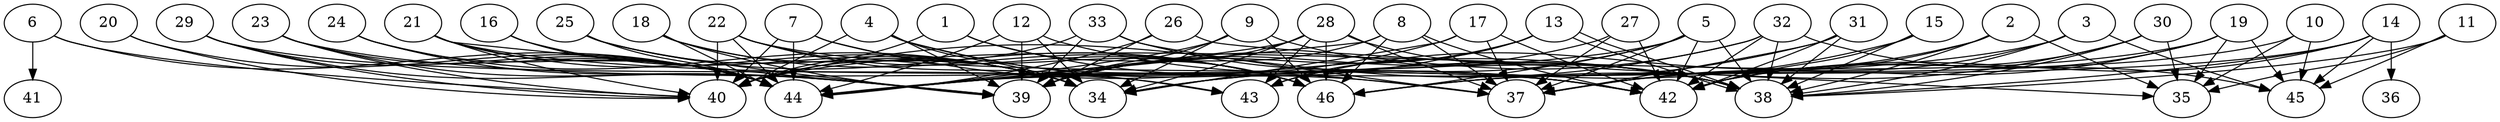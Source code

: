 // DAG (tier=3-complex, mode=data, n=46, ccr=0.504, fat=0.783, density=0.602, regular=0.332, jump=0.315, mindata=4194304, maxdata=33554432)
// DAG automatically generated by daggen at Sun Aug 24 16:33:35 2025
// /home/ermia/Project/Environments/daggen/bin/daggen --dot --ccr 0.504 --fat 0.783 --regular 0.332 --density 0.602 --jump 0.315 --mindata 4194304 --maxdata 33554432 -n 46 
digraph G {
  1 [size="3662427655944324251648", alpha="0.19", expect_size="1831213827972162125824"]
  1 -> 40 [size ="1900798250319872"]
  1 -> 42 [size ="1900798250319872"]
  1 -> 46 [size ="1900798250319872"]
  2 [size="31867820867224624", alpha="0.16", expect_size="15933910433612312"]
  2 -> 35 [size ="1742120280915968"]
  2 -> 37 [size ="1742120280915968"]
  2 -> 38 [size ="1742120280915968"]
  2 -> 43 [size ="1742120280915968"]
  3 [size="11834754467352018944", alpha="0.05", expect_size="5917377233676009472"]
  3 -> 37 [size ="6272114688524288"]
  3 -> 38 [size ="6272114688524288"]
  3 -> 44 [size ="6272114688524288"]
  3 -> 45 [size ="6272114688524288"]
  4 [size="5261490985916682240", alpha="0.17", expect_size="2630745492958341120"]
  4 -> 34 [size ="2885296249110528"]
  4 -> 37 [size ="2885296249110528"]
  4 -> 39 [size ="2885296249110528"]
  4 -> 40 [size ="2885296249110528"]
  4 -> 42 [size ="2885296249110528"]
  5 [size="13402793840283171684352", alpha="0.11", expect_size="6701396920141585842176"]
  5 -> 34 [size ="4513916751183872"]
  5 -> 37 [size ="4513916751183872"]
  5 -> 38 [size ="4513916751183872"]
  5 -> 42 [size ="4513916751183872"]
  5 -> 44 [size ="4513916751183872"]
  5 -> 46 [size ="4513916751183872"]
  6 [size="11056992635948560809984", alpha="0.18", expect_size="5528496317974280404992"]
  6 -> 40 [size ="3970525600677888"]
  6 -> 41 [size ="3970525600677888"]
  6 -> 44 [size ="3970525600677888"]
  7 [size="152559080078030816", alpha="0.19", expect_size="76279540039015408"]
  7 -> 38 [size ="5719221409415168"]
  7 -> 40 [size ="5719221409415168"]
  7 -> 44 [size ="5719221409415168"]
  7 -> 46 [size ="5719221409415168"]
  8 [size="7476994960216727486464", alpha="0.18", expect_size="3738497480108363743232"]
  8 -> 37 [size ="3058966439395328"]
  8 -> 39 [size ="3058966439395328"]
  8 -> 42 [size ="3058966439395328"]
  8 -> 44 [size ="3058966439395328"]
  8 -> 46 [size ="3058966439395328"]
  9 [size="1000740926805025408", alpha="0.15", expect_size="500370463402512704"]
  9 -> 34 [size ="1995647964151808"]
  9 -> 38 [size ="1995647964151808"]
  9 -> 39 [size ="1995647964151808"]
  9 -> 44 [size ="1995647964151808"]
  9 -> 46 [size ="1995647964151808"]
  10 [size="674325133149507968", alpha="0.01", expect_size="337162566574753984"]
  10 -> 35 [size ="949313970634752"]
  10 -> 45 [size ="949313970634752"]
  10 -> 46 [size ="949313970634752"]
  11 [size="8800689862815836160", alpha="0.03", expect_size="4400344931407918080"]
  11 -> 35 [size ="4518198758080512"]
  11 -> 38 [size ="4518198758080512"]
  11 -> 45 [size ="4518198758080512"]
  12 [size="351202448985030656000", alpha="0.15", expect_size="175601224492515328000"]
  12 -> 34 [size ="398224837836800"]
  12 -> 38 [size ="398224837836800"]
  12 -> 39 [size ="398224837836800"]
  12 -> 44 [size ="398224837836800"]
  13 [size="110419662097888512", alpha="0.02", expect_size="55209831048944256"]
  13 -> 38 [size ="2817556670840832"]
  13 -> 38 [size ="2817556670840832"]
  13 -> 39 [size ="2817556670840832"]
  13 -> 43 [size ="2817556670840832"]
  13 -> 44 [size ="2817556670840832"]
  14 [size="3392048947613323264", alpha="0.06", expect_size="1696024473806661632"]
  14 -> 36 [size ="3334337202225152"]
  14 -> 38 [size ="3334337202225152"]
  14 -> 42 [size ="3334337202225152"]
  14 -> 45 [size ="3334337202225152"]
  14 -> 46 [size ="3334337202225152"]
  15 [size="8963737571917817708544", alpha="0.02", expect_size="4481868785958908854272"]
  15 -> 34 [size ="3452095030099968"]
  15 -> 38 [size ="3452095030099968"]
  15 -> 42 [size ="3452095030099968"]
  16 [size="3899475873126378635264", alpha="0.16", expect_size="1949737936563189317632"]
  16 -> 34 [size ="1981956623433728"]
  16 -> 44 [size ="1981956623433728"]
  17 [size="17082387847452137472", alpha="0.01", expect_size="8541193923726068736"]
  17 -> 34 [size ="6209879001792512"]
  17 -> 37 [size ="6209879001792512"]
  17 -> 42 [size ="6209879001792512"]
  17 -> 44 [size ="6209879001792512"]
  18 [size="35701456142780579446784", alpha="0.13", expect_size="17850728071390289723392"]
  18 -> 34 [size ="8673890599436288"]
  18 -> 39 [size ="8673890599436288"]
  18 -> 44 [size ="8673890599436288"]
  18 -> 46 [size ="8673890599436288"]
  19 [size="120823917591499840", alpha="0.15", expect_size="60411958795749920"]
  19 -> 35 [size ="4474307556147200"]
  19 -> 37 [size ="4474307556147200"]
  19 -> 40 [size ="4474307556147200"]
  19 -> 42 [size ="4474307556147200"]
  19 -> 45 [size ="4474307556147200"]
  20 [size="16781242853971137134592", alpha="0.05", expect_size="8390621426985568567296"]
  20 -> 40 [size ="5243718894354432"]
  20 -> 44 [size ="5243718894354432"]
  21 [size="98302332674242480", alpha="0.18", expect_size="49151166337121240"]
  21 -> 34 [size ="1809982441914368"]
  21 -> 37 [size ="1809982441914368"]
  21 -> 39 [size ="1809982441914368"]
  21 -> 40 [size ="1809982441914368"]
  21 -> 44 [size ="1809982441914368"]
  22 [size="360891296269054592", alpha="0.12", expect_size="180445648134527296"]
  22 -> 40 [size ="278700562055168"]
  22 -> 42 [size ="278700562055168"]
  22 -> 43 [size ="278700562055168"]
  22 -> 44 [size ="278700562055168"]
  22 -> 46 [size ="278700562055168"]
  23 [size="299527885297073258496", alpha="0.10", expect_size="149763942648536629248"]
  23 -> 39 [size ="358136149966848"]
  23 -> 40 [size ="358136149966848"]
  23 -> 42 [size ="358136149966848"]
  23 -> 44 [size ="358136149966848"]
  24 [size="2915455653895212032", alpha="0.02", expect_size="1457727826947606016"]
  24 -> 34 [size ="1302344813772800"]
  24 -> 39 [size ="1302344813772800"]
  24 -> 44 [size ="1302344813772800"]
  25 [size="8569335237255570128896", alpha="0.11", expect_size="4284667618627785064448"]
  25 -> 34 [size ="3350076638363648"]
  25 -> 39 [size ="3350076638363648"]
  25 -> 44 [size ="3350076638363648"]
  25 -> 46 [size ="3350076638363648"]
  26 [size="29168234355531232313344", alpha="0.11", expect_size="14584117177765616156672"]
  26 -> 35 [size ="7580480719290368"]
  26 -> 39 [size ="7580480719290368"]
  26 -> 44 [size ="7580480719290368"]
  27 [size="207549841444198880", alpha="0.05", expect_size="103774920722099440"]
  27 -> 37 [size ="3260163679059968"]
  27 -> 39 [size ="3260163679059968"]
  27 -> 42 [size ="3260163679059968"]
  28 [size="17128336367508967424", alpha="0.04", expect_size="8564168183754483712"]
  28 -> 34 [size ="6214901236236288"]
  28 -> 37 [size ="6214901236236288"]
  28 -> 38 [size ="6214901236236288"]
  28 -> 39 [size ="6214901236236288"]
  28 -> 43 [size ="6214901236236288"]
  28 -> 44 [size ="6214901236236288"]
  28 -> 46 [size ="6214901236236288"]
  29 [size="12540908400048463872", alpha="0.15", expect_size="6270454200024231936"]
  29 -> 39 [size ="4658666770792448"]
  29 -> 40 [size ="4658666770792448"]
  29 -> 43 [size ="4658666770792448"]
  29 -> 44 [size ="4658666770792448"]
  30 [size="1072183379654993664", alpha="0.06", expect_size="536091689827496832"]
  30 -> 35 [size ="850477017202688"]
  30 -> 38 [size ="850477017202688"]
  30 -> 42 [size ="850477017202688"]
  30 -> 46 [size ="850477017202688"]
  31 [size="4205418933800873984", alpha="0.03", expect_size="2102709466900436992"]
  31 -> 34 [size ="7078679892983808"]
  31 -> 37 [size ="7078679892983808"]
  31 -> 38 [size ="7078679892983808"]
  31 -> 42 [size ="7078679892983808"]
  32 [size="2909255133229753856", alpha="0.07", expect_size="1454627566614876928"]
  32 -> 38 [size ="5805846730637312"]
  32 -> 39 [size ="5805846730637312"]
  32 -> 40 [size ="5805846730637312"]
  32 -> 42 [size ="5805846730637312"]
  32 -> 45 [size ="5805846730637312"]
  33 [size="10060221500033998848", alpha="0.15", expect_size="5030110750016999424"]
  33 -> 37 [size ="6774494899208192"]
  33 -> 38 [size ="6774494899208192"]
  33 -> 39 [size ="6774494899208192"]
  33 -> 40 [size ="6774494899208192"]
  34 [size="10259731814130122752000", alpha="0.03", expect_size="5129865907065061376000"]
  35 [size="426189389643528448", alpha="0.17", expect_size="213094694821764224"]
  36 [size="170206005696981664", alpha="0.04", expect_size="85103002848490832"]
  37 [size="3921590717954141696", alpha="0.19", expect_size="1960795358977070848"]
  38 [size="5392518086656000000000", alpha="0.06", expect_size="2696259043328000000000"]
  39 [size="752599058015282816", alpha="0.02", expect_size="376299529007641408"]
  40 [size="14742622777421138", alpha="0.18", expect_size="7371311388710569"]
  41 [size="643264294144577024", alpha="0.15", expect_size="321632147072288512"]
  42 [size="108211300468238656", alpha="0.08", expect_size="54105650234119328"]
  43 [size="5040750057891900416", alpha="0.03", expect_size="2520375028945950208"]
  44 [size="1100373060098019295232", alpha="0.19", expect_size="550186530049009647616"]
  45 [size="3201502505926098157568", alpha="0.16", expect_size="1600751252963049078784"]
  46 [size="54339679647453392", alpha="0.17", expect_size="27169839823726696"]
}
